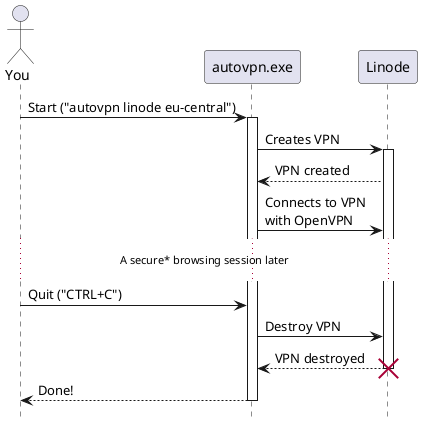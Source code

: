 @startuml

hide footbox

actor       You         as u
participant autovpn.exe as a
participant Linode      as l

u -> a: Start ("autovpn linode eu-central")
activate a
a -> l: Creates VPN
activate l
l --> a: VPN created
a -> l: Connects to VPN\nwith OpenVPN
... A secure* browsing session later ...
u -> a: Quit ("CTRL+C")
a -> l: Destroy VPN
l --> a: VPN destroyed
destroy l
a --> u: Done!
deactivate a

@enduml
